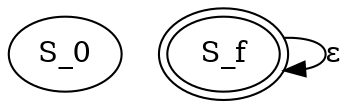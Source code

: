 digraph rgfsa {
  /* Circles-and-arrows diagram of FSA from right-regular grammar. 
     Generated by rg-to-dot.xsl.
     Input:file:/Users/cmsmcq/2021/gingersnap/toys/g010.fsa.xml
     Generated:2021-01-17T11:36:18.686279-07:00 */

S_0 [label="S_0"]
S_f [label="S_f" peripheries=2]
S_f -> S_f [label="ε"];
}
